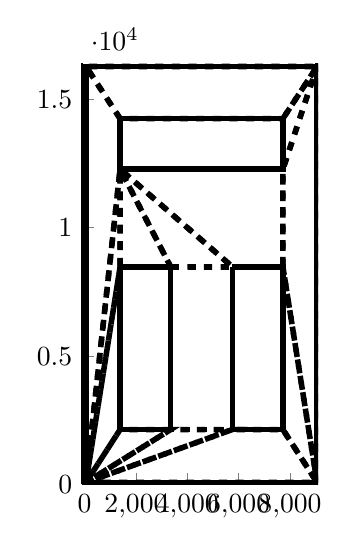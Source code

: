 % This file was created by matlab2tikz v0.4.0.
% Copyright (c) 2008--2013, Nico Schlömer <nico.schloemer@gmail.com>
% All rights reserved.
% 
% The latest updates can be retrieved from
%   http://www.mathworks.com/matlabcentral/fileexchange/22022-matlab2tikz
% where you can also make suggestions and rate matlab2tikz.
% 
% % -*- root: TestingFigures.tex -*-
% 
\begin{tikzpicture}

\begin{axis}[%
width=3cm,
height=5.348cm,
scale only axis,
xmin=-100,
xmax=9100,
ymin=0,
ymax=16400,
axis x line*=bottom,
axis y line*=left,
y post scale=1
]
\addplot [
color=black,
dashed,
line width=2.0pt,
forget plot
]
table[row sep=crcr]{
7723 8479\\
9053 79\\
9053 16279\\
7723 12279\\
7723 8479\\
};
\addplot [
color=black,
dashed,
line width=2.0pt,
forget plot
]
table[row sep=crcr]{
9053 79\\
7723 8479\\
7723 2140\\
9053 79\\
};
\addplot [
color=black,
dashed,
line width=2.0pt,
forget plot
]
table[row sep=crcr]{
7723 14249\\
9053 16279\\
53 16279\\
1383 14249\\
7723 14249\\
};
\addplot [
color=black,
dashed,
line width=2.0pt,
forget plot
]
table[row sep=crcr]{
1383 14249\\
53 16279\\
53 79\\
1383 12279\\
1383 14249\\
};
\addplot [
color=black,
dashed,
line width=2.0pt,
forget plot
]
table[row sep=crcr]{
53 79\\
9053 79\\
7723 2140\\
5753 2140\\
53 79\\
};
\addplot [
color=black,
dashed,
line width=2.0pt,
forget plot
]
table[row sep=crcr]{
5753 2140\\
5753 8479\\
3353 8479\\
3353 2140\\
5753 2140\\
};
\addplot [
color=black,
dashed,
line width=2.0pt,
forget plot
]
table[row sep=crcr]{
53 79\\
5753 2140\\
3353 2140\\
53 79\\
};
\addplot [
color=black,
dashed,
line width=2.0pt,
forget plot
]
table[row sep=crcr]{
53 79\\
3353 2140\\
1383 2140\\
53 79\\
};
\addplot [
color=black,
dashed,
line width=2.0pt,
forget plot
]
table[row sep=crcr]{
9053 16279\\
7723 14249\\
7723 12279\\
9053 16279\\
};
\addplot [
color=black,
dashed,
line width=2.0pt,
forget plot
]
table[row sep=crcr]{
5753 8479\\
7723 8479\\
7723 12279\\
1383 12279\\
5753 8479\\
};
\addplot [
color=black,
dashed,
line width=2.0pt,
forget plot
]
table[row sep=crcr]{
3353 8479\\
5753 8479\\
1383 12279\\
3353 8479\\
};
\addplot [
color=black,
dashed,
line width=2.0pt,
forget plot
]
table[row sep=crcr]{
1383 8479\\
3353 8479\\
1383 12279\\
1383 8479\\
};
\addplot [
color=black,
dashed,
line width=2.0pt,
forget plot
]
table[row sep=crcr]{
1383 8479\\
1383 12279\\
53 79\\
1383 8479\\
};
\addplot [
color=black,
dashed,
line width=2.0pt,
forget plot
]
table[row sep=crcr]{
1383 8479\\
53 79\\
1383 2140\\
1383 8479\\
};
\addplot [
color=black,
solid,
line width=2.0pt,
forget plot
]
table[row sep=crcr]{
53 79\\
9053 79\\
9053 16279\\
53 16279\\
53 79\\
};
\addplot [
color=black,
solid,
line width=2.0pt,
forget plot
]
table[row sep=crcr]{
7723 14249\\
7723 12279\\
1383 12279\\
1383 14249\\
7723 14249\\
};
\addplot [
color=black,
solid,
line width=2.0pt,
forget plot
]
table[row sep=crcr]{
5753 8479\\
7723 8479\\
7723 2140\\
5753 2140\\
5753 8479\\
};
\addplot [
color=black,
solid,
line width=2.0pt,
forget plot
]
table[row sep=crcr]{
1383 8479\\
3353 8479\\
3353 2140\\
1383 2140\\
1383 8479\\
};
\end{axis}
\end{tikzpicture}%
